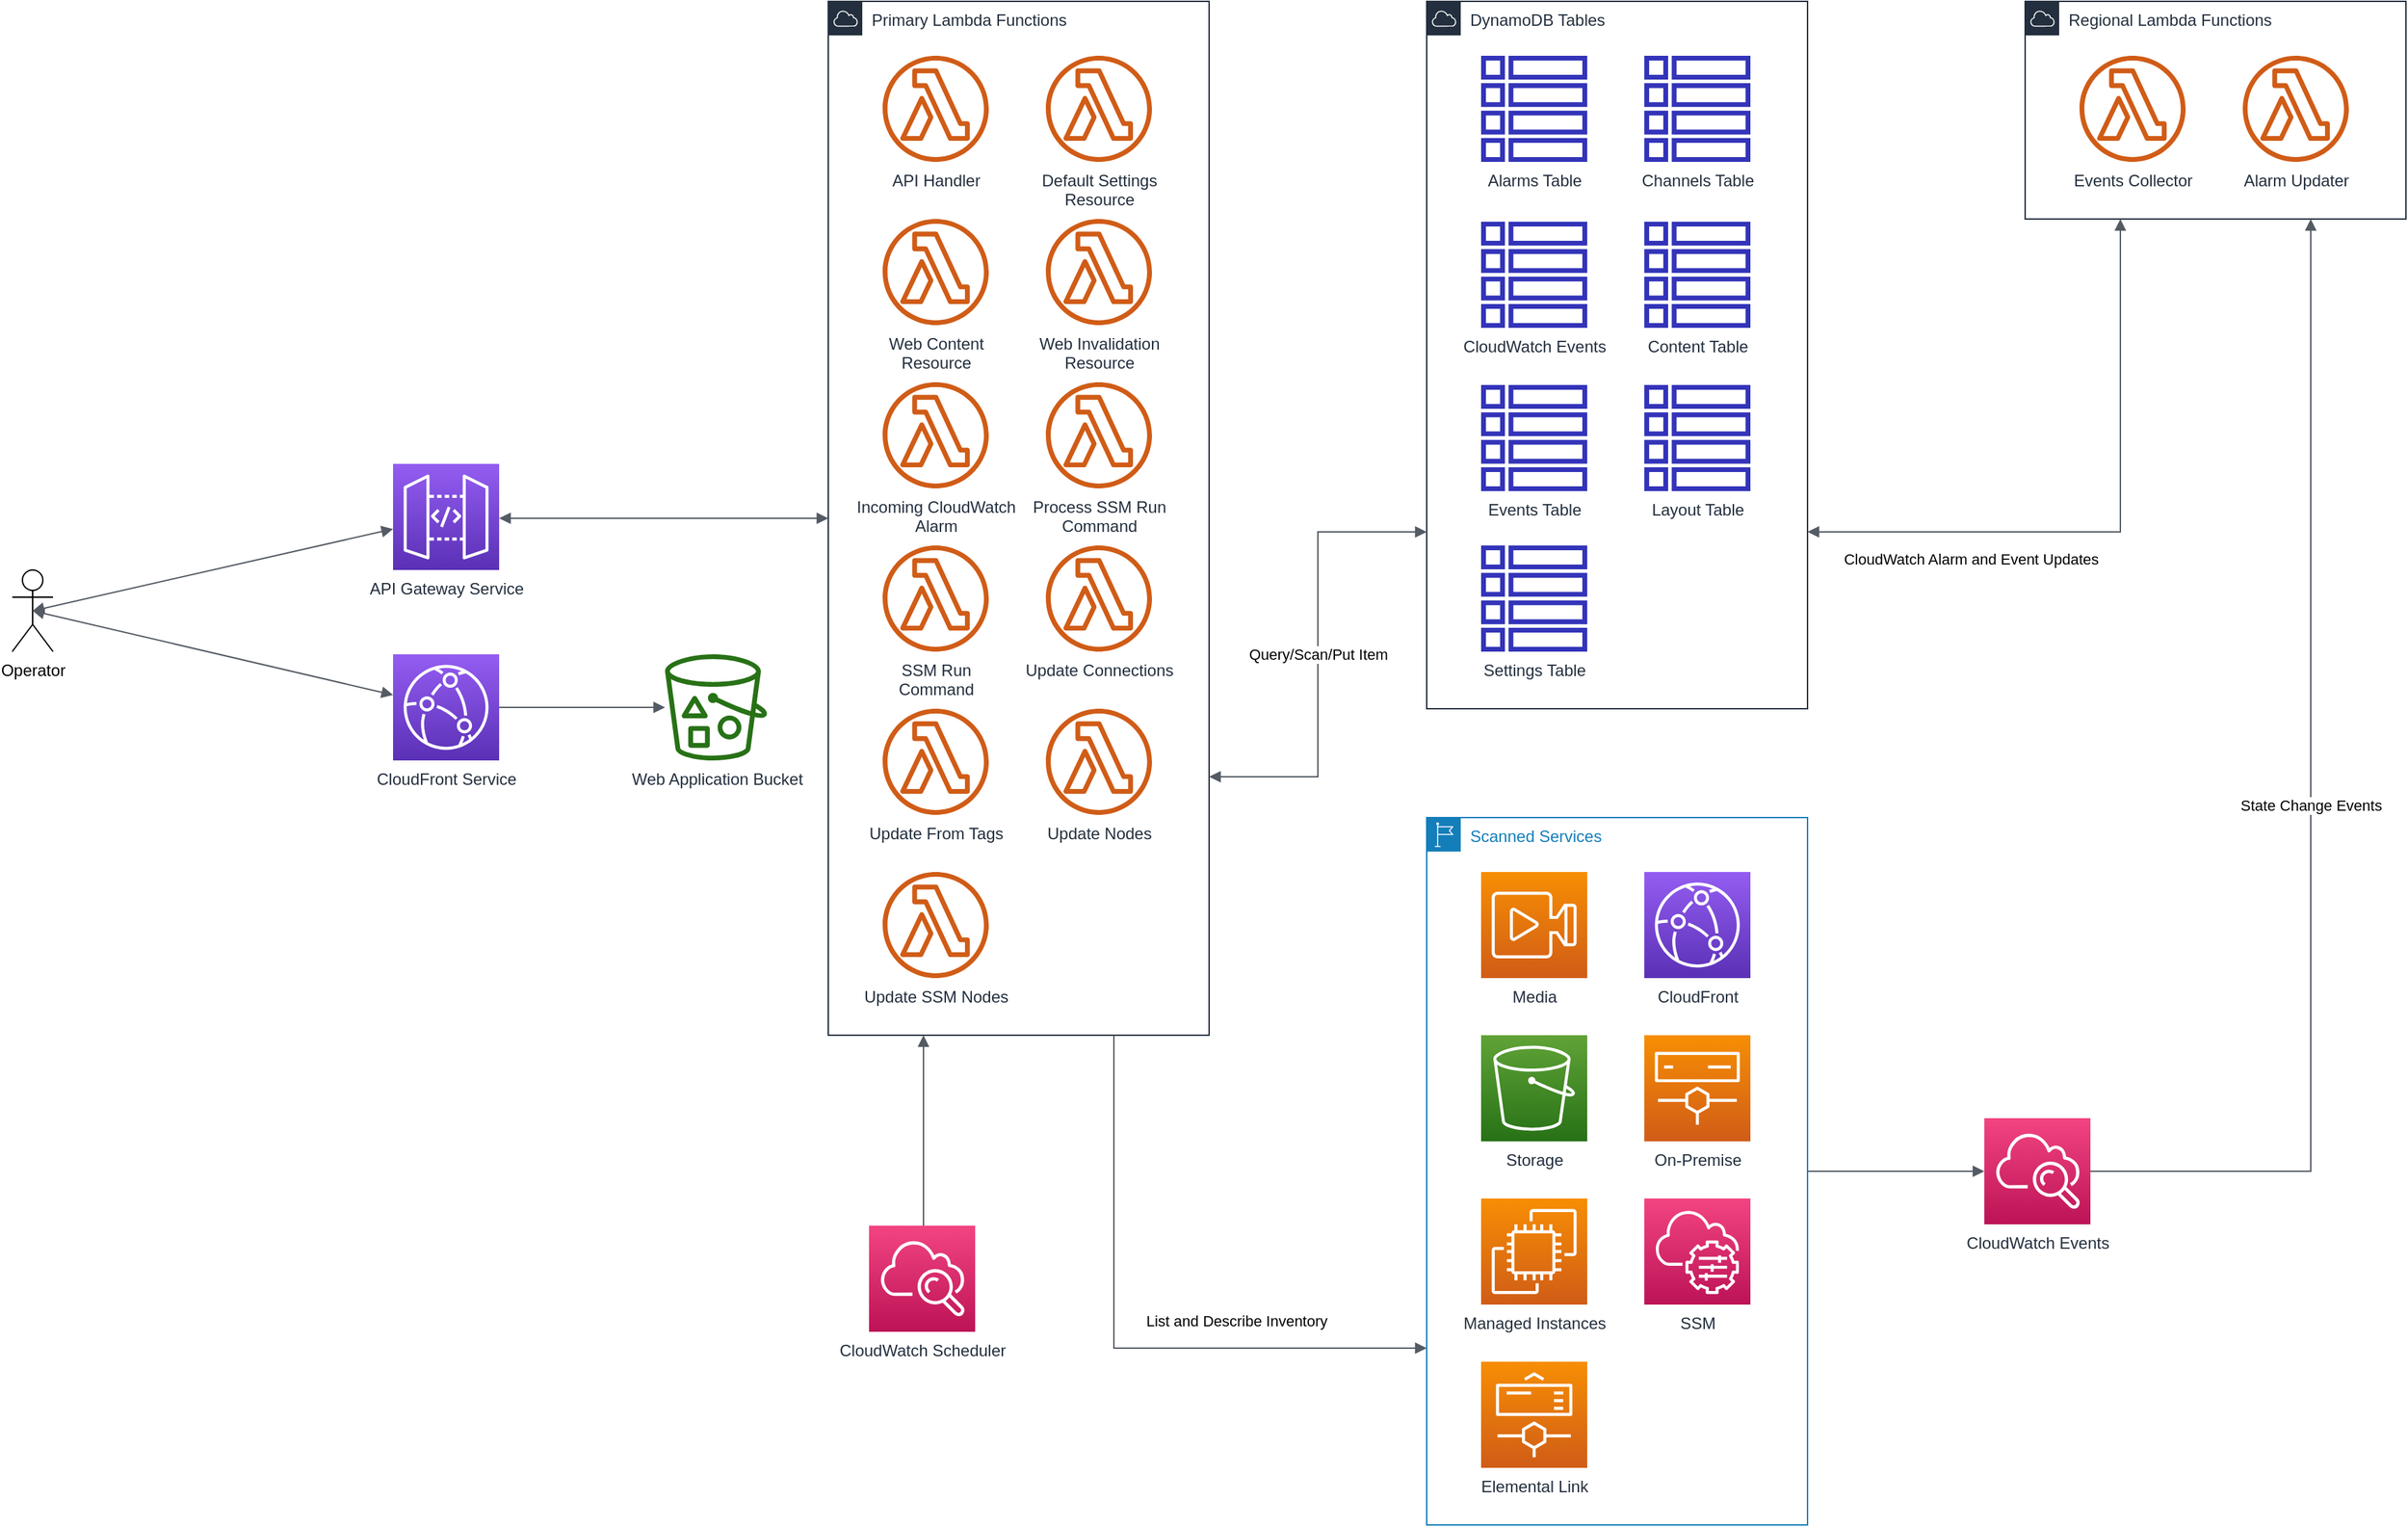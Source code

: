 <mxfile version="13.7.9" type="device"><diagram id="qdR2rjoFM_wrxcUACwx8" name="Page-1"><mxGraphModel dx="4291" dy="1571" grid="1" gridSize="10" guides="1" tooltips="1" connect="1" arrows="1" fold="1" page="1" pageScale="1" pageWidth="1100" pageHeight="850" math="0" shadow="0"><root><mxCell id="0"/><mxCell id="1" parent="0"/><mxCell id="00pFHvcaizRONXCRrqAv-3" value="API Gateway Service" style="outlineConnect=0;fontColor=#232F3E;gradientColor=#945DF2;gradientDirection=north;fillColor=#5A30B5;strokeColor=#ffffff;dashed=0;verticalLabelPosition=bottom;verticalAlign=top;align=center;html=1;fontSize=12;fontStyle=0;aspect=fixed;shape=mxgraph.aws4.resourceIcon;resIcon=mxgraph.aws4.api_gateway;" parent="1" vertex="1"><mxGeometry x="-1040" y="380" width="78" height="78" as="geometry"/></mxCell><mxCell id="00pFHvcaizRONXCRrqAv-5" value="CloudWatch Scheduler" style="outlineConnect=0;fontColor=#232F3E;gradientColor=#F34482;gradientDirection=north;fillColor=#BC1356;strokeColor=#ffffff;dashed=0;verticalLabelPosition=bottom;verticalAlign=top;align=center;html=1;fontSize=12;fontStyle=0;aspect=fixed;shape=mxgraph.aws4.resourceIcon;resIcon=mxgraph.aws4.cloudwatch;" parent="1" vertex="1"><mxGeometry x="-690" y="940" width="78" height="78" as="geometry"/></mxCell><mxCell id="00pFHvcaizRONXCRrqAv-6" value="CloudFront Service" style="outlineConnect=0;fontColor=#232F3E;gradientColor=#945DF2;gradientDirection=north;fillColor=#5A30B5;strokeColor=#ffffff;dashed=0;verticalLabelPosition=bottom;verticalAlign=top;align=center;html=1;fontSize=12;fontStyle=0;aspect=fixed;shape=mxgraph.aws4.resourceIcon;resIcon=mxgraph.aws4.cloudfront;" parent="1" vertex="1"><mxGeometry x="-1040" y="520" width="78" height="78" as="geometry"/></mxCell><mxCell id="00pFHvcaizRONXCRrqAv-7" value="Web Application Bucket" style="outlineConnect=0;fontColor=#232F3E;gradientColor=none;fillColor=#277116;strokeColor=none;dashed=0;verticalLabelPosition=bottom;verticalAlign=top;align=center;html=1;fontSize=12;fontStyle=0;aspect=fixed;pointerEvents=1;shape=mxgraph.aws4.bucket_with_objects;" parent="1" vertex="1"><mxGeometry x="-840" y="520" width="75" height="78" as="geometry"/></mxCell><mxCell id="00pFHvcaizRONXCRrqAv-41" value="" style="group" parent="1" vertex="1" connectable="0"><mxGeometry x="-280" y="40" width="280" height="520" as="geometry"/></mxCell><mxCell id="00pFHvcaizRONXCRrqAv-31" value="" style="group" parent="00pFHvcaizRONXCRrqAv-41" vertex="1" connectable="0"><mxGeometry width="280" height="520" as="geometry"/></mxCell><mxCell id="00pFHvcaizRONXCRrqAv-29" value="DynamoDB Tables" style="points=[[0,0],[0.25,0],[0.5,0],[0.75,0],[1,0],[1,0.25],[1,0.5],[1,0.75],[1,1],[0.75,1],[0.5,1],[0.25,1],[0,1],[0,0.75],[0,0.5],[0,0.25]];outlineConnect=0;gradientColor=none;html=1;whiteSpace=wrap;fontSize=12;fontStyle=0;shape=mxgraph.aws4.group;grIcon=mxgraph.aws4.group_aws_cloud;strokeColor=#232F3E;fillColor=none;verticalAlign=top;align=left;spacingLeft=30;fontColor=#232F3E;dashed=0;" parent="00pFHvcaizRONXCRrqAv-31" vertex="1"><mxGeometry width="280" height="520" as="geometry"/></mxCell><mxCell id="00pFHvcaizRONXCRrqAv-21" value="Layout Table" style="outlineConnect=0;fontColor=#232F3E;gradientColor=none;fillColor=#3334B9;strokeColor=none;dashed=0;verticalLabelPosition=bottom;verticalAlign=top;align=center;html=1;fontSize=12;fontStyle=0;aspect=fixed;pointerEvents=1;shape=mxgraph.aws4.table;" parent="00pFHvcaizRONXCRrqAv-31" vertex="1"><mxGeometry x="160" y="282" width="78" height="78" as="geometry"/></mxCell><mxCell id="00pFHvcaizRONXCRrqAv-23" value="Settings Table" style="outlineConnect=0;fontColor=#232F3E;gradientColor=none;fillColor=#3334B9;strokeColor=none;dashed=0;verticalLabelPosition=bottom;verticalAlign=top;align=center;html=1;fontSize=12;fontStyle=0;aspect=fixed;pointerEvents=1;shape=mxgraph.aws4.table;" parent="00pFHvcaizRONXCRrqAv-31" vertex="1"><mxGeometry x="40" y="400" width="78" height="78" as="geometry"/></mxCell><mxCell id="00pFHvcaizRONXCRrqAv-24" value="Events Table" style="outlineConnect=0;fontColor=#232F3E;gradientColor=none;fillColor=#3334B9;strokeColor=none;dashed=0;verticalLabelPosition=bottom;verticalAlign=top;align=center;html=1;fontSize=12;fontStyle=0;aspect=fixed;pointerEvents=1;shape=mxgraph.aws4.table;" parent="00pFHvcaizRONXCRrqAv-31" vertex="1"><mxGeometry x="40" y="282" width="78" height="78" as="geometry"/></mxCell><mxCell id="00pFHvcaizRONXCRrqAv-25" value="Content Table" style="outlineConnect=0;fontColor=#232F3E;gradientColor=none;fillColor=#3334B9;strokeColor=none;dashed=0;verticalLabelPosition=bottom;verticalAlign=top;align=center;html=1;fontSize=12;fontStyle=0;aspect=fixed;pointerEvents=1;shape=mxgraph.aws4.table;" parent="00pFHvcaizRONXCRrqAv-31" vertex="1"><mxGeometry x="160" y="162" width="78" height="78" as="geometry"/></mxCell><mxCell id="00pFHvcaizRONXCRrqAv-26" value="CloudWatch Events" style="outlineConnect=0;fontColor=#232F3E;gradientColor=none;fillColor=#3334B9;strokeColor=none;dashed=0;verticalLabelPosition=bottom;verticalAlign=top;align=center;html=1;fontSize=12;fontStyle=0;aspect=fixed;pointerEvents=1;shape=mxgraph.aws4.table;" parent="00pFHvcaizRONXCRrqAv-31" vertex="1"><mxGeometry x="40" y="162" width="78" height="78" as="geometry"/></mxCell><mxCell id="00pFHvcaizRONXCRrqAv-27" value="Channels Table" style="outlineConnect=0;fontColor=#232F3E;gradientColor=none;fillColor=#3334B9;strokeColor=none;dashed=0;verticalLabelPosition=bottom;verticalAlign=top;align=center;html=1;fontSize=12;fontStyle=0;aspect=fixed;pointerEvents=1;shape=mxgraph.aws4.table;" parent="00pFHvcaizRONXCRrqAv-31" vertex="1"><mxGeometry x="160" y="40" width="78" height="78" as="geometry"/></mxCell><mxCell id="00pFHvcaizRONXCRrqAv-28" value="Alarms Table" style="outlineConnect=0;fontColor=#232F3E;gradientColor=none;fillColor=#3334B9;strokeColor=none;dashed=0;verticalLabelPosition=bottom;verticalAlign=top;align=center;html=1;fontSize=12;fontStyle=0;aspect=fixed;pointerEvents=1;shape=mxgraph.aws4.table;" parent="00pFHvcaizRONXCRrqAv-31" vertex="1"><mxGeometry x="40" y="40" width="78" height="78" as="geometry"/></mxCell><mxCell id="00pFHvcaizRONXCRrqAv-52" value="" style="group" parent="1" vertex="1" connectable="0"><mxGeometry x="-720" y="40" width="280" height="760" as="geometry"/></mxCell><mxCell id="00pFHvcaizRONXCRrqAv-39" value="Primary Lambda Functions" style="points=[[0,0],[0.25,0],[0.5,0],[0.75,0],[1,0],[1,0.25],[1,0.5],[1,0.75],[1,1],[0.75,1],[0.5,1],[0.25,1],[0,1],[0,0.75],[0,0.5],[0,0.25]];outlineConnect=0;gradientColor=none;html=1;whiteSpace=wrap;fontSize=12;fontStyle=0;shape=mxgraph.aws4.group;grIcon=mxgraph.aws4.group_aws_cloud;strokeColor=#232F3E;fillColor=none;verticalAlign=top;align=left;spacingLeft=30;fontColor=#232F3E;dashed=0;" parent="00pFHvcaizRONXCRrqAv-52" vertex="1"><mxGeometry width="280" height="760" as="geometry"/></mxCell><mxCell id="00pFHvcaizRONXCRrqAv-17" value="Web Invalidation&lt;br&gt;Resource" style="outlineConnect=0;fontColor=#232F3E;gradientColor=none;fillColor=#D05C17;strokeColor=none;dashed=0;verticalLabelPosition=bottom;verticalAlign=top;align=center;html=1;fontSize=12;fontStyle=0;aspect=fixed;pointerEvents=1;shape=mxgraph.aws4.lambda_function;" parent="00pFHvcaizRONXCRrqAv-52" vertex="1"><mxGeometry x="160" y="160" width="78" height="78" as="geometry"/></mxCell><mxCell id="00pFHvcaizRONXCRrqAv-18" value="Web Content&lt;br&gt;Resource" style="outlineConnect=0;fontColor=#232F3E;gradientColor=none;fillColor=#D05C17;strokeColor=none;dashed=0;verticalLabelPosition=bottom;verticalAlign=top;align=center;html=1;fontSize=12;fontStyle=0;aspect=fixed;pointerEvents=1;shape=mxgraph.aws4.lambda_function;" parent="00pFHvcaizRONXCRrqAv-52" vertex="1"><mxGeometry x="40" y="160" width="78" height="78" as="geometry"/></mxCell><mxCell id="00pFHvcaizRONXCRrqAv-19" value="Default Settings&lt;br&gt;Resource" style="outlineConnect=0;fontColor=#232F3E;gradientColor=none;fillColor=#D05C17;strokeColor=none;dashed=0;verticalLabelPosition=bottom;verticalAlign=top;align=center;html=1;fontSize=12;fontStyle=0;aspect=fixed;pointerEvents=1;shape=mxgraph.aws4.lambda_function;" parent="00pFHvcaizRONXCRrqAv-52" vertex="1"><mxGeometry x="160" y="40" width="78" height="78" as="geometry"/></mxCell><mxCell id="00pFHvcaizRONXCRrqAv-20" value="API Handler" style="outlineConnect=0;fontColor=#232F3E;gradientColor=none;fillColor=#D05C17;strokeColor=none;dashed=0;verticalLabelPosition=bottom;verticalAlign=top;align=center;html=1;fontSize=12;fontStyle=0;aspect=fixed;pointerEvents=1;shape=mxgraph.aws4.lambda_function;" parent="00pFHvcaizRONXCRrqAv-52" vertex="1"><mxGeometry x="40" y="40" width="78" height="78" as="geometry"/></mxCell><mxCell id="00pFHvcaizRONXCRrqAv-32" value="Update Nodes" style="outlineConnect=0;fontColor=#232F3E;gradientColor=none;fillColor=#D05C17;strokeColor=none;dashed=0;verticalLabelPosition=bottom;verticalAlign=top;align=center;html=1;fontSize=12;fontStyle=0;aspect=fixed;pointerEvents=1;shape=mxgraph.aws4.lambda_function;" parent="00pFHvcaizRONXCRrqAv-52" vertex="1"><mxGeometry x="160" y="520" width="78" height="78" as="geometry"/></mxCell><mxCell id="00pFHvcaizRONXCRrqAv-33" value="Update From Tags" style="outlineConnect=0;fontColor=#232F3E;gradientColor=none;fillColor=#D05C17;strokeColor=none;dashed=0;verticalLabelPosition=bottom;verticalAlign=top;align=center;html=1;fontSize=12;fontStyle=0;aspect=fixed;pointerEvents=1;shape=mxgraph.aws4.lambda_function;" parent="00pFHvcaizRONXCRrqAv-52" vertex="1"><mxGeometry x="40" y="520" width="78" height="78" as="geometry"/></mxCell><mxCell id="00pFHvcaizRONXCRrqAv-34" value="Update Connections" style="outlineConnect=0;fontColor=#232F3E;gradientColor=none;fillColor=#D05C17;strokeColor=none;dashed=0;verticalLabelPosition=bottom;verticalAlign=top;align=center;html=1;fontSize=12;fontStyle=0;aspect=fixed;pointerEvents=1;shape=mxgraph.aws4.lambda_function;" parent="00pFHvcaizRONXCRrqAv-52" vertex="1"><mxGeometry x="160" y="400" width="78" height="78" as="geometry"/></mxCell><mxCell id="00pFHvcaizRONXCRrqAv-35" value="SSM Run&lt;br&gt;Command" style="outlineConnect=0;fontColor=#232F3E;gradientColor=none;fillColor=#D05C17;strokeColor=none;dashed=0;verticalLabelPosition=bottom;verticalAlign=top;align=center;html=1;fontSize=12;fontStyle=0;aspect=fixed;pointerEvents=1;shape=mxgraph.aws4.lambda_function;" parent="00pFHvcaizRONXCRrqAv-52" vertex="1"><mxGeometry x="40" y="400" width="78" height="78" as="geometry"/></mxCell><mxCell id="00pFHvcaizRONXCRrqAv-36" value="Process SSM Run&lt;br&gt;Command" style="outlineConnect=0;fontColor=#232F3E;gradientColor=none;fillColor=#D05C17;strokeColor=none;dashed=0;verticalLabelPosition=bottom;verticalAlign=top;align=center;html=1;fontSize=12;fontStyle=0;aspect=fixed;pointerEvents=1;shape=mxgraph.aws4.lambda_function;" parent="00pFHvcaizRONXCRrqAv-52" vertex="1"><mxGeometry x="160" y="280" width="78" height="78" as="geometry"/></mxCell><mxCell id="00pFHvcaizRONXCRrqAv-37" value="Incoming CloudWatch&lt;br&gt;Alarm" style="outlineConnect=0;fontColor=#232F3E;gradientColor=none;fillColor=#D05C17;strokeColor=none;dashed=0;verticalLabelPosition=bottom;verticalAlign=top;align=center;html=1;fontSize=12;fontStyle=0;aspect=fixed;pointerEvents=1;shape=mxgraph.aws4.lambda_function;" parent="00pFHvcaizRONXCRrqAv-52" vertex="1"><mxGeometry x="40" y="280" width="78" height="78" as="geometry"/></mxCell><mxCell id="00pFHvcaizRONXCRrqAv-38" value="Update SSM Nodes" style="outlineConnect=0;fontColor=#232F3E;gradientColor=none;fillColor=#D05C17;strokeColor=none;dashed=0;verticalLabelPosition=bottom;verticalAlign=top;align=center;html=1;fontSize=12;fontStyle=0;aspect=fixed;pointerEvents=1;shape=mxgraph.aws4.lambda_function;" parent="00pFHvcaizRONXCRrqAv-52" vertex="1"><mxGeometry x="40" y="640" width="78" height="78" as="geometry"/></mxCell><mxCell id="00pFHvcaizRONXCRrqAv-53" value="" style="group" parent="1" vertex="1" connectable="0"><mxGeometry x="160" y="40" width="280" height="160" as="geometry"/></mxCell><mxCell id="00pFHvcaizRONXCRrqAv-8" value="Alarm Updater" style="outlineConnect=0;fontColor=#232F3E;gradientColor=none;fillColor=#D05C17;strokeColor=none;dashed=0;verticalLabelPosition=bottom;verticalAlign=top;align=center;html=1;fontSize=12;fontStyle=0;aspect=fixed;pointerEvents=1;shape=mxgraph.aws4.lambda_function;" parent="00pFHvcaizRONXCRrqAv-53" vertex="1"><mxGeometry x="160" y="40" width="78" height="78" as="geometry"/></mxCell><mxCell id="00pFHvcaizRONXCRrqAv-16" value="Events Collector" style="outlineConnect=0;fontColor=#232F3E;gradientColor=none;fillColor=#D05C17;strokeColor=none;dashed=0;verticalLabelPosition=bottom;verticalAlign=top;align=center;html=1;fontSize=12;fontStyle=0;aspect=fixed;pointerEvents=1;shape=mxgraph.aws4.lambda_function;" parent="00pFHvcaizRONXCRrqAv-53" vertex="1"><mxGeometry x="40" y="40" width="78" height="78" as="geometry"/></mxCell><mxCell id="00pFHvcaizRONXCRrqAv-51" value="Regional Lambda Functions" style="points=[[0,0],[0.25,0],[0.5,0],[0.75,0],[1,0],[1,0.25],[1,0.5],[1,0.75],[1,1],[0.75,1],[0.5,1],[0.25,1],[0,1],[0,0.75],[0,0.5],[0,0.25]];outlineConnect=0;gradientColor=none;html=1;whiteSpace=wrap;fontSize=12;fontStyle=0;shape=mxgraph.aws4.group;grIcon=mxgraph.aws4.group_aws_cloud;strokeColor=#232F3E;fillColor=none;verticalAlign=top;align=left;spacingLeft=30;fontColor=#232F3E;dashed=0;" parent="00pFHvcaizRONXCRrqAv-53" vertex="1"><mxGeometry width="280" height="160" as="geometry"/></mxCell><mxCell id="00pFHvcaizRONXCRrqAv-55" value="List and Describe Inventory" style="edgeStyle=orthogonalEdgeStyle;html=1;endArrow=block;elbow=vertical;startArrow=none;endFill=1;strokeColor=#545B64;rounded=0;entryX=0;entryY=0.75;entryDx=0;entryDy=0;exitX=0.75;exitY=1;exitDx=0;exitDy=0;" parent="1" source="00pFHvcaizRONXCRrqAv-39" target="00pFHvcaizRONXCRrqAv-42" edge="1"><mxGeometry x="0.391" y="20" width="100" relative="1" as="geometry"><mxPoint x="-620" y="570" as="sourcePoint"/><mxPoint x="-520" y="570" as="targetPoint"/><Array as="points"><mxPoint x="-510" y="1030"/></Array><mxPoint as="offset"/></mxGeometry></mxCell><mxCell id="00pFHvcaizRONXCRrqAv-56" value="State Change Events" style="edgeStyle=orthogonalEdgeStyle;html=1;endArrow=block;elbow=vertical;startArrow=none;endFill=1;strokeColor=#545B64;rounded=0;entryX=0.75;entryY=1;entryDx=0;entryDy=0;" parent="1" source="00pFHvcaizRONXCRrqAv-61" target="00pFHvcaizRONXCRrqAv-51" edge="1"><mxGeometry width="100" relative="1" as="geometry"><mxPoint x="250" y="900" as="sourcePoint"/><mxPoint x="-230" y="570" as="targetPoint"/><Array as="points"><mxPoint x="370" y="900"/></Array></mxGeometry></mxCell><mxCell id="00pFHvcaizRONXCRrqAv-57" value="CloudWatch Alarm and Event Updates" style="edgeStyle=orthogonalEdgeStyle;html=1;endArrow=block;elbow=vertical;startArrow=block;startFill=1;strokeColor=#545B64;rounded=0;entryX=0.25;entryY=1;entryDx=0;entryDy=0;exitX=1;exitY=0.75;exitDx=0;exitDy=0;endFill=1;" parent="1" source="00pFHvcaizRONXCRrqAv-29" target="00pFHvcaizRONXCRrqAv-51" edge="1"><mxGeometry x="-0.478" y="-20" width="100" relative="1" as="geometry"><mxPoint x="-330" y="570" as="sourcePoint"/><mxPoint x="-230" y="570" as="targetPoint"/><mxPoint as="offset"/></mxGeometry></mxCell><mxCell id="00pFHvcaizRONXCRrqAv-58" value="Query/Scan/Put Item" style="edgeStyle=orthogonalEdgeStyle;html=1;endArrow=block;elbow=vertical;startArrow=block;startFill=1;endFill=1;strokeColor=#545B64;rounded=0;exitX=1;exitY=0.75;exitDx=0;exitDy=0;entryX=0;entryY=0.75;entryDx=0;entryDy=0;" parent="1" source="00pFHvcaizRONXCRrqAv-39" target="00pFHvcaizRONXCRrqAv-29" edge="1"><mxGeometry width="100" relative="1" as="geometry"><mxPoint x="-330" y="570" as="sourcePoint"/><mxPoint x="-230" y="570" as="targetPoint"/><Array as="points"><mxPoint x="-360" y="610"/><mxPoint x="-360" y="430"/></Array></mxGeometry></mxCell><mxCell id="00pFHvcaizRONXCRrqAv-60" value="Operator" style="shape=umlActor;verticalLabelPosition=bottom;verticalAlign=top;html=1;" parent="1" vertex="1"><mxGeometry x="-1320" y="458" width="30" height="60" as="geometry"/></mxCell><mxCell id="00pFHvcaizRONXCRrqAv-61" value="CloudWatch Events" style="outlineConnect=0;fontColor=#232F3E;gradientColor=#F34482;gradientDirection=north;fillColor=#BC1356;strokeColor=#ffffff;dashed=0;verticalLabelPosition=bottom;verticalAlign=top;align=center;html=1;fontSize=12;fontStyle=0;aspect=fixed;shape=mxgraph.aws4.resourceIcon;resIcon=mxgraph.aws4.cloudwatch;" parent="1" vertex="1"><mxGeometry x="130" y="861" width="78" height="78" as="geometry"/></mxCell><mxCell id="00pFHvcaizRONXCRrqAv-62" value="" style="edgeStyle=orthogonalEdgeStyle;html=1;endArrow=block;elbow=vertical;startArrow=none;endFill=1;strokeColor=#545B64;rounded=0;exitX=1;exitY=0.5;exitDx=0;exitDy=0;" parent="1" source="00pFHvcaizRONXCRrqAv-42" target="00pFHvcaizRONXCRrqAv-61" edge="1"><mxGeometry width="100" relative="1" as="geometry"><mxPoint x="-670" y="620" as="sourcePoint"/><mxPoint x="-570" y="620" as="targetPoint"/></mxGeometry></mxCell><mxCell id="00pFHvcaizRONXCRrqAv-63" value="" style="edgeStyle=orthogonalEdgeStyle;html=1;endArrow=block;elbow=vertical;startArrow=none;endFill=1;strokeColor=#545B64;rounded=0;entryX=0.25;entryY=1;entryDx=0;entryDy=0;" parent="1" source="00pFHvcaizRONXCRrqAv-5" target="00pFHvcaizRONXCRrqAv-39" edge="1"><mxGeometry width="100" relative="1" as="geometry"><mxPoint x="-670" y="620" as="sourcePoint"/><mxPoint x="-570" y="620" as="targetPoint"/><Array as="points"><mxPoint x="-650" y="880"/><mxPoint x="-650" y="880"/></Array></mxGeometry></mxCell><mxCell id="00pFHvcaizRONXCRrqAv-65" value="" style="edgeStyle=orthogonalEdgeStyle;html=1;endArrow=block;elbow=vertical;startArrow=block;startFill=1;endFill=1;strokeColor=#545B64;rounded=0;" parent="1" source="00pFHvcaizRONXCRrqAv-3" target="00pFHvcaizRONXCRrqAv-39" edge="1"><mxGeometry width="100" relative="1" as="geometry"><mxPoint x="-670" y="550" as="sourcePoint"/><mxPoint x="-570" y="550" as="targetPoint"/><Array as="points"><mxPoint x="-780" y="420"/><mxPoint x="-780" y="420"/></Array></mxGeometry></mxCell><mxCell id="00pFHvcaizRONXCRrqAv-66" value="" style="edgeStyle=orthogonalEdgeStyle;html=1;endArrow=block;elbow=vertical;startArrow=none;endFill=1;strokeColor=#545B64;rounded=0;" parent="1" source="00pFHvcaizRONXCRrqAv-6" target="00pFHvcaizRONXCRrqAv-7" edge="1"><mxGeometry width="100" relative="1" as="geometry"><mxPoint x="-670" y="550" as="sourcePoint"/><mxPoint x="-820" y="560" as="targetPoint"/></mxGeometry></mxCell><mxCell id="00pFHvcaizRONXCRrqAv-67" value="" style="html=1;endArrow=block;elbow=vertical;startArrow=block;startFill=1;endFill=1;strokeColor=#545B64;rounded=0;exitX=0.5;exitY=0.5;exitDx=0;exitDy=0;exitPerimeter=0;" parent="1" source="00pFHvcaizRONXCRrqAv-60" target="00pFHvcaizRONXCRrqAv-3" edge="1"><mxGeometry width="100" relative="1" as="geometry"><mxPoint x="-670" y="550" as="sourcePoint"/><mxPoint x="-570" y="550" as="targetPoint"/></mxGeometry></mxCell><mxCell id="00pFHvcaizRONXCRrqAv-68" value="" style="html=1;endArrow=block;elbow=vertical;startArrow=block;startFill=1;endFill=1;strokeColor=#545B64;rounded=0;exitX=0.5;exitY=0.5;exitDx=0;exitDy=0;exitPerimeter=0;" parent="1" source="00pFHvcaizRONXCRrqAv-60" target="00pFHvcaizRONXCRrqAv-6" edge="1"><mxGeometry width="100" relative="1" as="geometry"><mxPoint x="-1260" y="600" as="sourcePoint"/><mxPoint x="-1030" y="429.0" as="targetPoint"/></mxGeometry></mxCell><mxCell id="00pFHvcaizRONXCRrqAv-42" value="Scanned Services" style="points=[[0,0],[0.25,0],[0.5,0],[0.75,0],[1,0],[1,0.25],[1,0.5],[1,0.75],[1,1],[0.75,1],[0.5,1],[0.25,1],[0,1],[0,0.75],[0,0.5],[0,0.25]];outlineConnect=0;gradientColor=none;html=1;whiteSpace=wrap;fontSize=12;fontStyle=0;shape=mxgraph.aws4.group;grIcon=mxgraph.aws4.group_region;strokeColor=#147EBA;fillColor=none;verticalAlign=top;align=left;spacingLeft=30;fontColor=#147EBA;dashed=0;" parent="1" vertex="1"><mxGeometry x="-280" y="640" width="280" height="520" as="geometry"/></mxCell><mxCell id="00pFHvcaizRONXCRrqAv-43" value="Media" style="outlineConnect=0;fontColor=#232F3E;gradientColor=#F78E04;gradientDirection=north;fillColor=#D05C17;strokeColor=#ffffff;dashed=0;verticalLabelPosition=bottom;verticalAlign=top;align=center;html=1;fontSize=12;fontStyle=0;aspect=fixed;shape=mxgraph.aws4.resourceIcon;resIcon=mxgraph.aws4.media_services;" parent="1" vertex="1"><mxGeometry x="-240" y="680" width="78" height="78" as="geometry"/></mxCell><mxCell id="00pFHvcaizRONXCRrqAv-44" value="CloudFront" style="outlineConnect=0;fontColor=#232F3E;gradientColor=#945DF2;gradientDirection=north;fillColor=#5A30B5;strokeColor=#ffffff;dashed=0;verticalLabelPosition=bottom;verticalAlign=top;align=center;html=1;fontSize=12;fontStyle=0;aspect=fixed;shape=mxgraph.aws4.resourceIcon;resIcon=mxgraph.aws4.cloudfront;" parent="1" vertex="1"><mxGeometry x="-120" y="680" width="78" height="78" as="geometry"/></mxCell><mxCell id="00pFHvcaizRONXCRrqAv-45" value="Storage" style="outlineConnect=0;fontColor=#232F3E;gradientColor=#60A337;gradientDirection=north;fillColor=#277116;strokeColor=#ffffff;dashed=0;verticalLabelPosition=bottom;verticalAlign=top;align=center;html=1;fontSize=12;fontStyle=0;aspect=fixed;shape=mxgraph.aws4.resourceIcon;resIcon=mxgraph.aws4.s3;" parent="1" vertex="1"><mxGeometry x="-240" y="800" width="78" height="78" as="geometry"/></mxCell><mxCell id="00pFHvcaizRONXCRrqAv-46" value="On-Premise" style="outlineConnect=0;fontColor=#232F3E;gradientColor=#F78E04;gradientDirection=north;fillColor=#D05C17;strokeColor=#ffffff;dashed=0;verticalLabelPosition=bottom;verticalAlign=top;align=center;html=1;fontSize=12;fontStyle=0;aspect=fixed;shape=mxgraph.aws4.resourceIcon;resIcon=mxgraph.aws4.elemental;" parent="1" vertex="1"><mxGeometry x="-120" y="800" width="78" height="78" as="geometry"/></mxCell><mxCell id="00pFHvcaizRONXCRrqAv-47" value="Managed Instances" style="outlineConnect=0;fontColor=#232F3E;gradientColor=#F78E04;gradientDirection=north;fillColor=#D05C17;strokeColor=#ffffff;dashed=0;verticalLabelPosition=bottom;verticalAlign=top;align=center;html=1;fontSize=12;fontStyle=0;aspect=fixed;shape=mxgraph.aws4.resourceIcon;resIcon=mxgraph.aws4.ec2;" parent="1" vertex="1"><mxGeometry x="-240" y="920" width="78" height="78" as="geometry"/></mxCell><mxCell id="00pFHvcaizRONXCRrqAv-69" value="SSM" style="outlineConnect=0;fontColor=#232F3E;gradientColor=#F34482;gradientDirection=north;fillColor=#BC1356;strokeColor=#ffffff;dashed=0;verticalLabelPosition=bottom;verticalAlign=top;align=center;html=1;fontSize=12;fontStyle=0;aspect=fixed;shape=mxgraph.aws4.resourceIcon;resIcon=mxgraph.aws4.systems_manager;" parent="1" vertex="1"><mxGeometry x="-120" y="920" width="78" height="78" as="geometry"/></mxCell><mxCell id="V_Ck4fbgEcU2arHUf_FC-1" value="Elemental Link" style="outlineConnect=0;fontColor=#232F3E;gradientColor=#F78E04;gradientDirection=north;fillColor=#D05C17;strokeColor=#ffffff;dashed=0;verticalLabelPosition=bottom;verticalAlign=top;align=center;html=1;fontSize=12;fontStyle=0;aspect=fixed;shape=mxgraph.aws4.resourceIcon;resIcon=mxgraph.aws4.elemental_link;" vertex="1" parent="1"><mxGeometry x="-240" y="1040" width="78" height="78" as="geometry"/></mxCell></root></mxGraphModel></diagram></mxfile>
